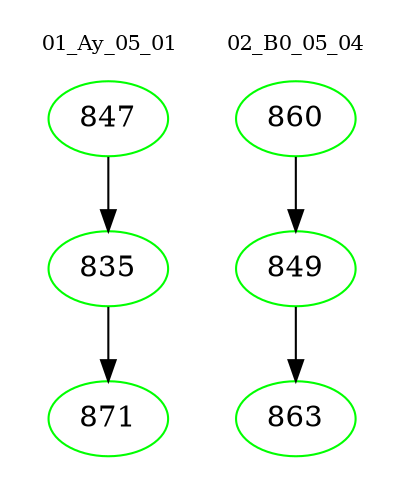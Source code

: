 digraph{
subgraph cluster_0 {
color = white
label = "01_Ay_05_01";
fontsize=10;
T0_847 [label="847", color="green"]
T0_847 -> T0_835 [color="black"]
T0_835 [label="835", color="green"]
T0_835 -> T0_871 [color="black"]
T0_871 [label="871", color="green"]
}
subgraph cluster_1 {
color = white
label = "02_B0_05_04";
fontsize=10;
T1_860 [label="860", color="green"]
T1_860 -> T1_849 [color="black"]
T1_849 [label="849", color="green"]
T1_849 -> T1_863 [color="black"]
T1_863 [label="863", color="green"]
}
}
